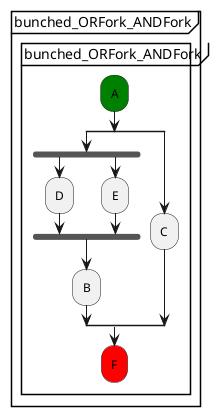 @startuml
partition "bunched_ORFork_ANDFork" {
    group "bunched_ORFork_ANDFork"
        #green:A;
        split
            fork
                :D;
            fork again
                :E;
            end fork
            :B;
        split again
            :C;
        end split
        #red:F;
    end group
}
@enduml
